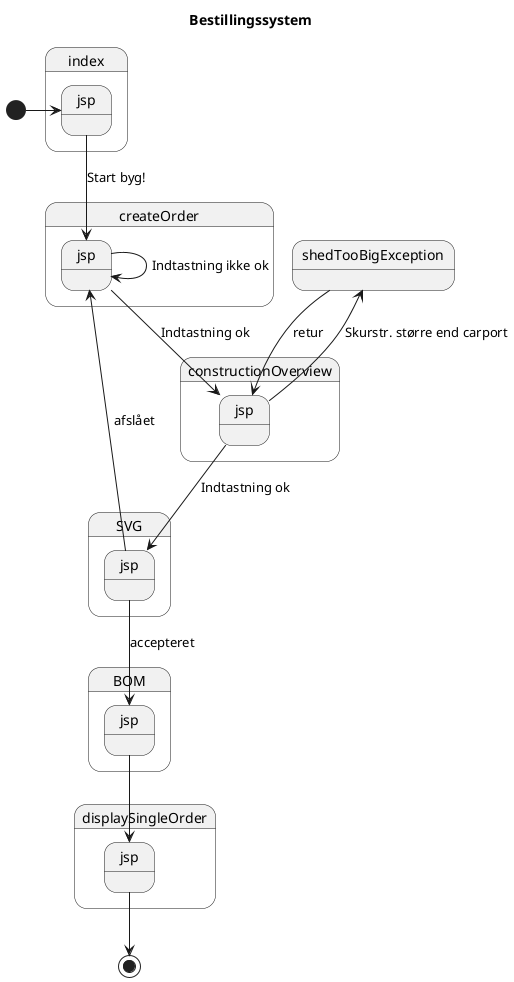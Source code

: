 @startuml

Title Bestillingssystem

State index.jsp
State createOrder.jsp
State constructionOverview.jsp
State shedTooBigException
State SVG.jsp
State BOM.jsp
State displaySingleOrder.jsp

[*] -> index.jsp
index.jsp -->createOrder.jsp: Start byg!
createOrder.jsp --> constructionOverview.jsp: Indtastning ok
createOrder.jsp --> createOrder.jsp: Indtastning ikke ok
constructionOverview.jsp --> SVG.jsp: Indtastning ok
constructionOverview.jsp --> shedTooBigException: Skurstr. større end carport
shedTooBigException --> constructionOverview.jsp: retur
SVG.jsp --> BOM.jsp: accepteret
SVG.jsp --> createOrder.jsp: afslået
BOM.jsp --> displaySingleOrder.jsp
displaySingleOrder.jsp --> [*]



@enduml